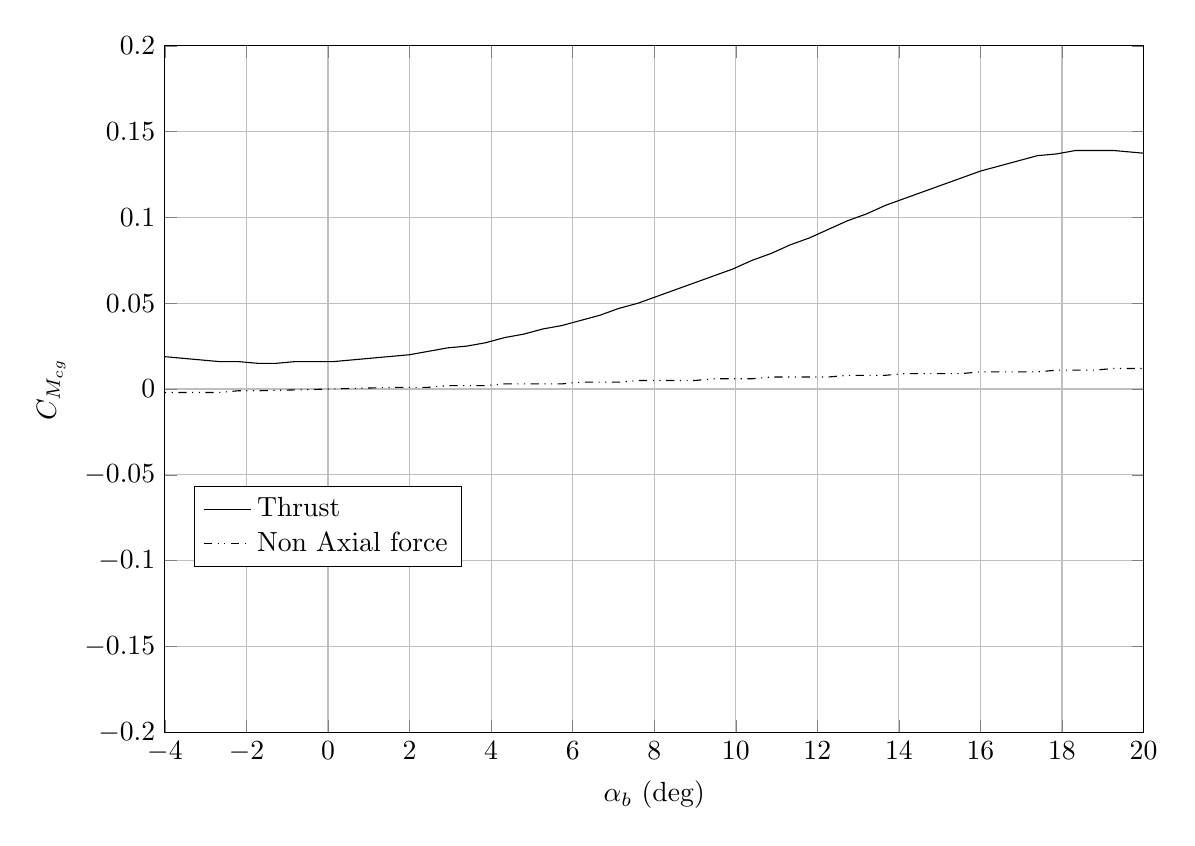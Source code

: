 %Comparison of CD estimation
\begin{tikzpicture}

\begin{axis}[
width=14.01cm,
height=10.3cm,
scaled ticks=false, tick label style={/pgf/number format/fixed},
xmin=-4,
xmax=20,
xlabel={$\alpha_{b}$ (deg)},
xmajorgrids,
ymin=-0.2,
ymax=0.2,
ylabel={$C_{M_{cg}}$},
ymajorgrids,
legend style={at={(0.03,0.3)},anchor=west,draw=black,fill=white,legend cell align=left},
legend entries = {Thrust \\ Non Axial force\\}
]

\addplot [
color=black,
solid
]
table[row sep=crcr]{
-5.0	0.022\\
-4.533	0.02\\
-4.067	0.019\\
-3.6	0.018\\
-3.133	0.017\\
-2.667	0.016\\
-2.2	0.016\\
-1.733	0.015\\
-1.267	0.015\\
-0.8	0.016\\
-0.333	0.016\\
0.133	0.016\\
0.6	0.017\\
1.067	0.018\\
1.533	0.019\\
2.0	0.02\\
2.467	0.022\\
2.933	0.024\\
3.4	0.025\\
3.867	0.027\\
4.333	0.03\\
4.8	0.032\\
5.267	0.035\\
5.733	0.037\\
6.2	0.04\\
6.667	0.043\\
7.133	0.047\\
7.6	0.05\\
8.067	0.054\\
8.533	0.058\\
9.0	0.062\\
9.467	0.066\\
9.933	0.07\\
10.4	0.075\\
10.867	0.079\\
11.333	0.084\\
11.8	0.088\\
12.267	0.093\\
12.733	0.098\\
13.2	0.102\\
13.667	0.107\\
14.133	0.111\\
14.6	0.115\\
15.067	0.119\\
15.533	0.123\\
16.0	0.127\\
16.467	0.13\\
16.933	0.133\\
17.4	0.136\\
17.867	0.137\\
18.333	0.139\\
18.8	0.139\\
19.267	0.139\\
19.733	0.138\\
20.2	0.137\\
20.667	0.134\\
21.133	0.131\\
21.6	0.127\\
22.067	0.122\\
22.533	0.116\\
23.0	0.109\\
};

\addplot [
color=black,
dashdotdotted
]
table[row sep=crcr]{
-5.0	-0.003\\
-4.533	-0.003\\
-4.067	-0.002\\
-3.6	-0.002\\
-3.133	-0.002\\
-2.667	-0.002\\
-2.2	-0.001\\
-1.733	-0.001\\
-1.267	-7.639E-4\\
-0.8	-4.825E-4\\
-0.333	-2.01E-4\\
0.133	8.041E-5\\
0.6	3.619E-4\\
1.067	6.433E-4\\
1.533	9.248E-4\\
2.0	0.001\\
2.467	0.001\\
2.933	0.002\\
3.4	0.002\\
3.867	0.002\\
4.333	0.003\\
4.8	0.003\\
5.267	0.003\\
5.733	0.003\\
6.2	0.004\\
6.667	0.004\\
7.133	0.004\\
7.6	0.005\\
8.067	0.005\\
8.533	0.005\\
9.0	0.005\\
9.467	0.006\\
9.933	0.006\\
10.4	0.006\\
10.867	0.007\\
11.333	0.007\\
11.8	0.007\\
12.267	0.007\\
12.733	0.008\\
13.2	0.008\\
13.667	0.008\\
14.133	0.009\\
14.6	0.009\\
15.067	0.009\\
15.533	0.009\\
16.0	0.01\\
16.467	0.01\\
16.933	0.01\\
17.4	0.01\\
17.867	0.011\\
18.333	0.011\\
18.8	0.011\\
19.267	0.012\\
19.733	0.012\\
20.2	0.012\\
20.667	0.012\\
21.133	0.013\\
21.6	0.013\\
22.067	0.013\\
22.533	0.014\\
23.0	0.014\\
};
\end{axis}
\end{tikzpicture}%